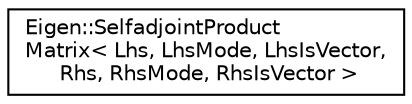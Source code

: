 digraph "Graphical Class Hierarchy"
{
  edge [fontname="Helvetica",fontsize="10",labelfontname="Helvetica",labelfontsize="10"];
  node [fontname="Helvetica",fontsize="10",shape=record];
  rankdir="LR";
  Node1 [label="Eigen::SelfadjointProduct\lMatrix\< Lhs, LhsMode, LhsIsVector,\l Rhs, RhsMode, RhsIsVector \>",height=0.2,width=0.4,color="black", fillcolor="white", style="filled",URL="$struct_eigen_1_1_selfadjoint_product_matrix.html"];
}
